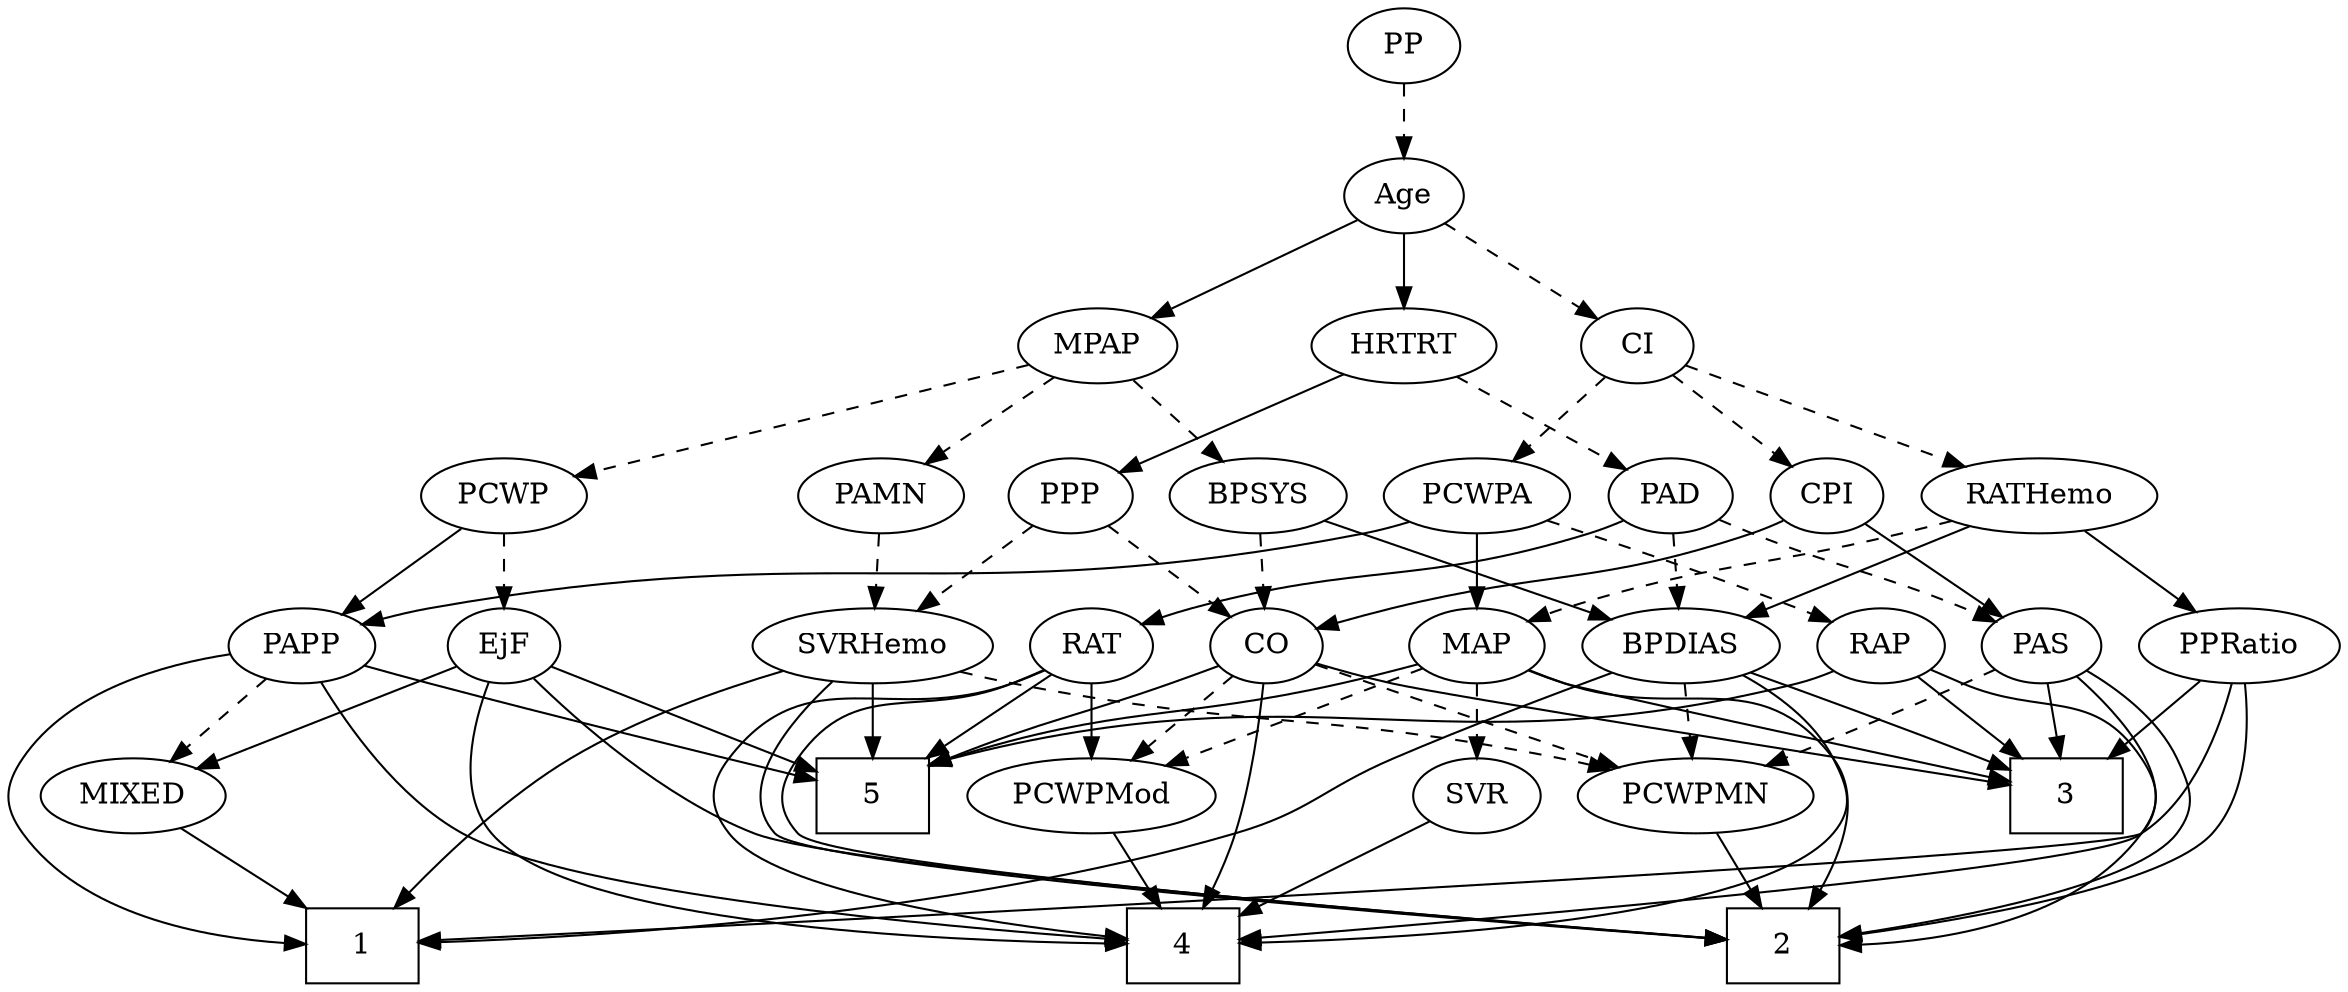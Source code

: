 strict digraph {
	graph [bb="0,0,1054.5,468"];
	node [label="\N"];
	1	[height=0.5,
		pos="161.84,18",
		shape=box,
		width=0.75];
	2	[height=0.5,
		pos="812.84,18",
		shape=box,
		width=0.75];
	3	[height=0.5,
		pos="944.84,90",
		shape=box,
		width=0.75];
	4	[height=0.5,
		pos="543.84,18",
		shape=box,
		width=0.75];
	5	[height=0.5,
		pos="406.84,90",
		shape=box,
		width=0.75];
	Age	[height=0.5,
		pos="644.84,378",
		width=0.75];
	MPAP	[height=0.5,
		pos="505.84,306",
		width=0.97491];
	Age -> MPAP	[pos="e,530.07,319.2 624.03,366.52 601.64,355.24 565.69,337.14 539.31,323.86",
		style=solid];
	CI	[height=0.5,
		pos="752.84,306",
		width=0.75];
	Age -> CI	[pos="e,734.25,319.05 663.66,364.81 680.85,353.67 706.46,337.06 725.84,324.5",
		style=dashed];
	HRTRT	[height=0.5,
		pos="644.84,306",
		width=1.1013];
	Age -> HRTRT	[pos="e,644.84,324.1 644.84,359.7 644.84,351.98 644.84,342.71 644.84,334.11",
		style=solid];
	EjF	[height=0.5,
		pos="228.84,162",
		width=0.75];
	EjF -> 2	[pos="e,785.77,21.281 243.31,146.32 264.55,125.77 306.39,89.057 349.84,72 389.17,56.563 672.51,31.037 775.53,22.159",
		style=solid];
	EjF -> 4	[pos="e,516.8,19.204 221.77,144.41 214.62,124.73 206.83,92.066 223.84,72 259.76,29.647 430.26,21.095 506.66,19.401",
		style=solid];
	EjF -> 5	[pos="e,379.66,101.69 251.75,151.99 281.7,140.21 334.54,119.43 370.12,105.44",
		style=solid];
	MIXED	[height=0.5,
		pos="55.843,90",
		width=1.1193];
	EjF -> MIXED	[pos="e,84.812,102.72 206.23,151.85 177.88,140.38 128.87,120.55 94.52,106.65",
		style=solid];
	RAP	[height=0.5,
		pos="856.84,162",
		width=0.77632];
	RAP -> 2	[pos="e,839.87,18.501 879.09,150.61 883.93,148.4 889.05,146.09 893.84,144 932.2,127.26 957.59,142.79 980.84,108 989.73,94.698 990.3,84.904 \
980.84,72 950.96,31.244 889.67,21.02 849.96,18.893",
		style=solid];
	RAP -> 3	[pos="e,923.25,108.18 873.81,147.5 885.58,138.14 901.57,125.42 915.4,114.42",
		style=solid];
	RAP -> 5	[pos="e,433.99,105.01 835.78,149.85 830.68,147.57 825.17,145.43 819.84,144 660.49,101.1 607.22,150.59 443.88,107.68",
		style=solid];
	MIXED -> 1	[pos="e,136.05,36.032 77.55,74.666 91.859,65.216 110.91,52.635 127.28,41.824",
		style=solid];
	BPSYS	[height=0.5,
		pos="580.84,234",
		width=1.0471];
	MPAP -> BPSYS	[pos="e,564.34,250.4 522.12,289.81 532.27,280.34 545.51,267.97 556.86,257.39",
		style=dashed];
	PAMN	[height=0.5,
		pos="411.84,234",
		width=1.011];
	MPAP -> PAMN	[pos="e,431.16,249.38 486.82,290.83 473.15,280.65 454.52,266.78 439.25,255.41",
		style=dashed];
	PCWP	[height=0.5,
		pos="228.84,234",
		width=0.97491];
	MPAP -> PCWP	[pos="e,259.68,242.79 475.14,297.24 425.02,284.57 325.59,259.45 269.61,245.3",
		style=dashed];
	CO	[height=0.5,
		pos="582.84,162",
		width=0.75];
	BPSYS -> CO	[pos="e,582.35,180.1 581.34,215.7 581.56,207.98 581.82,198.71 582.07,190.11",
		style=dashed];
	BPDIAS	[height=0.5,
		pos="768.84,162",
		width=1.1735];
	BPSYS -> BPDIAS	[pos="e,737.97,174.5 609.81,222.22 641.53,210.4 692.65,191.37 728.34,178.08",
		style=solid];
	PAD	[height=0.5,
		pos="765.84,234",
		width=0.79437];
	PAS	[height=0.5,
		pos="929.84,162",
		width=0.75];
	PAD -> PAS	[pos="e,908.62,173.28 788.28,222.78 793.38,220.51 798.79,218.14 803.84,216 843.51,199.2 854.35,197.21 893.84,180 895.65,179.21 897.5,178.39 \
899.36,177.55",
		style=dashed];
	RAT	[height=0.5,
		pos="501.84,162",
		width=0.75827];
	PAD -> RAT	[pos="e,524.49,172.39 744.27,222.06 739.29,219.82 733.95,217.65 728.84,216 650.39,190.61 626.13,202.65 546.84,180 542.69,178.81 538.37,\
177.41 534.13,175.93",
		style=solid];
	PAD -> BPDIAS	[pos="e,768.11,180.1 766.58,215.7 766.92,207.98 767.31,198.71 767.68,190.11",
		style=dashed];
	CO -> 3	[pos="e,917.68,95.228 606.48,152.96 616.13,149.87 627.44,146.49 637.84,144 688.62,131.82 837.45,107.86 907.53,96.823",
		style=solid];
	CO -> 4	[pos="e,551.64,36.391 580.34,144.05 577.45,125.98 572.15,96.634 564.84,72 562.25,63.27 558.81,53.97 555.47,45.637",
		style=solid];
	CO -> 5	[pos="e,433.87,104.04 560.01,152.37 526.84,139.83 467.24,117.29 443.18,107.82",
		style=solid];
	PCWPMod	[height=0.5,
		pos="503.84,90",
		width=1.4443];
	CO -> PCWPMod	[pos="e,521.91,107.01 567.24,147.17 556.54,137.69 542.1,124.9 529.7,113.91",
		style=dashed];
	PCWPMN	[height=0.5,
		pos="773.84,90",
		width=1.3902];
	CO -> PCWPMN	[pos="e,740.11,103.36 605.88,152.56 636.71,141.26 691.96,121.01 730.65,106.83",
		style=dashed];
	PAS -> 2	[pos="e,839.95,22.754 951.41,150.93 967.48,142.11 988.25,127.64 997.84,108 1004.9,93.623 1007.5,84.777 997.84,72 980.09,48.449 898.84,\
32.174 850.11,24.341",
		style=solid];
	PAS -> 3	[pos="e,941.14,108.28 933.47,144.05 935.14,136.26 937.17,126.82 939.04,118.08",
		style=solid];
	PAS -> 4	[pos="e,570.86,21.29 947.02,147.86 969,129.49 1001.9,95.726 980.84,72 967.6,57.049 684.44,31.163 581.14,22.179",
		style=solid];
	PAS -> PCWPMN	[pos="e,804.52,104.29 908.56,150.84 903.74,148.57 898.62,146.18 893.84,144 867.26,131.86 837.18,118.57 813.78,108.34",
		style=dashed];
	SVRHemo	[height=0.5,
		pos="406.84,162",
		width=1.3902];
	PAMN -> SVRHemo	[pos="e,408.07,180.1 410.61,215.7 410.06,207.98 409.39,198.71 408.78,190.11",
		style=dashed];
	RATHemo	[height=0.5,
		pos="933.84,234",
		width=1.3721];
	RATHemo -> BPDIAS	[pos="e,797.8,175.29 902.81,219.83 875.72,208.34 836.3,191.62 807.23,179.29",
		style=solid];
	MAP	[height=0.5,
		pos="677.84,162",
		width=0.84854];
	RATHemo -> MAP	[pos="e,701.27,173.78 897.12,221.87 890.08,219.84 882.75,217.8 875.84,216 806.14,197.86 786.37,202.17 717.84,180 715.46,179.23 713.01,\
178.37 710.57,177.46",
		style=dashed];
	PPRatio	[height=0.5,
		pos="1014.8,162",
		width=1.1013];
	RATHemo -> PPRatio	[pos="e,997.09,178.34 952.22,217.12 963.25,207.59 977.43,195.33 989.51,184.89",
		style=solid];
	CPI	[height=0.5,
		pos="839.84,234",
		width=0.75];
	CPI -> CO	[pos="e,606.54,170.81 819.24,222.29 814.28,219.99 808.95,217.73 803.84,216 732.36,191.73 710.86,199.16 637.84,180 630.89,178.18 623.51,\
176.04 616.48,173.9",
		style=solid];
	CPI -> PAS	[pos="e,912.99,176.11 856.77,219.83 870.35,209.27 889.6,194.3 904.94,182.37",
		style=solid];
	RAT -> 2	[pos="e,785.84,21.251 480.65,150.65 475.82,148.39 470.68,146.05 465.84,144 424.29,126.35 396.5,145.16 370.84,108 361.75,94.833 360.22,\
83.968 370.84,72 384.28,56.857 671.88,30.992 775.8,22.105",
		style=solid];
	RAT -> 4	[pos="e,516.52,21.933 480.78,150.33 475.94,148.08 470.76,145.84 465.84,144 410.49,123.31 373.53,155.11 337.84,108 328.18,95.246 328.04,\
84.645 337.84,72 358.31,45.597 452.75,30.04 506.38,23.188",
		style=solid];
	RAT -> 5	[pos="e,430.03,108.08 483.97,147.83 471.1,138.34 453.38,125.29 438.17,114.08",
		style=solid];
	RAT -> PCWPMod	[pos="e,503.35,108.1 502.34,143.7 502.56,135.98 502.82,126.71 503.07,118.11",
		style=solid];
	SVR	[height=0.5,
		pos="677.84,90",
		width=0.77632];
	SVR -> 4	[pos="e,571.12,33.25 656.91,78.062 636.41,67.356 604.77,50.828 580.17,37.976",
		style=solid];
	PCWPMod -> 4	[pos="e,533.97,36.275 513.53,72.055 518.13,64.007 523.73,54.205 528.86,45.226",
		style=solid];
	PCWPA	[height=0.5,
		pos="677.84,234",
		width=1.1555];
	PCWPA -> RAP	[pos="e,835.05,173.34 709.12,222.07 738.07,211.78 782.18,195.66 819.84,180 821.7,179.23 823.61,178.41 825.52,177.58",
		style=dashed];
	PCWPA -> MAP	[pos="e,677.84,180.1 677.84,215.7 677.84,207.98 677.84,198.71 677.84,190.11",
		style=solid];
	PAPP	[height=0.5,
		pos="133.84,162",
		width=0.88464];
	PCWPA -> PAPP	[pos="e,160.6,171.92 647.77,221.45 641.28,219.33 634.4,217.36 627.84,216 437.92,176.48 383.65,215.03 192.84,180 185.49,178.65 177.74,176.76 \
170.36,174.74",
		style=solid];
	PCWPMN -> 2	[pos="e,803.22,36.275 783.28,72.055 787.77,64.007 793.23,54.205 798.23,45.226",
		style=solid];
	SVRHemo -> 1	[pos="e,177.29,36.217 367.2,150.91 337,142.2 295.09,127.87 261.84,108 232.26,90.312 203.39,63.247 184.34,43.607",
		style=solid];
	SVRHemo -> 2	[pos="e,785.83,21.171 387.81,145.13 367.3,126.16 340.1,94.192 359.84,72 373.66,56.469 669.74,30.746 775.61,22.01",
		style=solid];
	SVRHemo -> 5	[pos="e,406.84,108.1 406.84,143.7 406.84,135.98 406.84,126.71 406.84,118.11",
		style=solid];
	SVRHemo -> PCWPMN	[pos="e,737.22,102.39 443.47,149.61 450.83,147.55 458.55,145.57 465.84,144 575.16,120.47 605.53,131.53 714.84,108 718.95,107.12 723.18,\
106.1 727.42,105.02",
		style=dashed];
	BPDIAS -> 1	[pos="e,189.33,19.684 738.92,149.1 712.87,138.62 674.15,122.77 640.84,108 606.68,92.846 600.69,82.565 564.84,72 434.46,33.58 272.14,22.971 \
199.75,20.073",
		style=solid];
	BPDIAS -> 3	[pos="e,917.53,102.41 799.2,149.27 826.61,138.64 868,122.46 903.84,108 905.23,107.44 906.64,106.87 908.06,106.29",
		style=solid];
	BPDIAS -> 4	[pos="e,571.13,19.742 794.29,147.45 808.48,138.37 824.86,124.97 832.84,108 839.65,93.521 843.09,84.292 832.84,72 801.24,34.073 652.21,\
23.2 581.39,20.152",
		style=solid];
	BPDIAS -> PCWPMN	[pos="e,772.62,108.1 770.08,143.7 770.63,135.98 771.29,126.71 771.91,118.11",
		style=dashed];
	MAP -> 2	[pos="e,824.09,36.064 701.8,150.36 707.05,148.16 712.6,145.93 717.84,144 768.1,125.5 801.13,151.16 832.84,108 846.24,89.768 838.46,64.168 \
828.96,45.101",
		style=solid];
	MAP -> 3	[pos="e,917.68,97.066 701.28,150.25 706.65,148 712.39,145.78 717.84,144 735.8,138.14 848.3,112.64 907.89,99.26",
		style=solid];
	MAP -> 5	[pos="e,434.08,104.69 651.24,152.85 641.14,149.89 629.51,146.62 618.84,144 544.34,125.68 520.45,132.62 443.71,107.87",
		style=solid];
	MAP -> SVR	[pos="e,677.84,108.1 677.84,143.7 677.84,135.98 677.84,126.71 677.84,118.11",
		style=dashed];
	MAP -> PCWPMod	[pos="e,536.59,104.17 653.28,151.12 625.49,139.94 579.72,121.53 546.15,108.02",
		style=dashed];
	PP	[height=0.5,
		pos="644.84,450",
		width=0.75];
	PP -> Age	[pos="e,644.84,396.1 644.84,431.7 644.84,423.98 644.84,414.71 644.84,406.11",
		style=dashed];
	PPP	[height=0.5,
		pos="497.84,234",
		width=0.75];
	PPP -> CO	[pos="e,566.5,176.46 514.23,219.5 526.81,209.14 544.38,194.67 558.59,182.97",
		style=dashed];
	PPP -> SVRHemo	[pos="e,427.06,178.55 480.73,219.83 467.87,209.94 449.97,196.18 435.02,184.67",
		style=dashed];
	PPRatio -> 1	[pos="e,188.97,20.354 1013.7,143.99 1011.2,123.25 1003.7,88.881 980.84,72 964.88,60.235 357.26,28.848 199.14,20.867",
		style=solid];
	PPRatio -> 2	[pos="e,840.03,22.065 1020.5,143.97 1025.7,124.46 1030.7,92.553 1014.8,72 994.86,46.097 902.66,30.376 850,23.354",
		style=solid];
	PPRatio -> 3	[pos="e,962.14,108.29 998.96,145.12 990.22,136.37 979.18,125.33 969.35,115.51",
		style=solid];
	PCWP -> EjF	[pos="e,228.84,180.1 228.84,215.7 228.84,207.98 228.84,198.71 228.84,190.11",
		style=dashed];
	PCWP -> PAPP	[pos="e,152.39,176.67 209.62,218.83 195.53,208.45 176.22,194.23 160.62,182.73",
		style=solid];
	CI -> RATHemo	[pos="e,901.33,247.57 775.77,296.13 804.81,284.9 855.42,265.33 891.55,251.36",
		style=dashed];
	CI -> CPI	[pos="e,823.12,248.46 769.62,291.5 782.5,281.14 800.48,266.67 815.02,254.97",
		style=dashed];
	CI -> PCWPA	[pos="e,694.56,250.61 737.67,290.83 727.41,281.27 713.66,268.43 701.93,257.48",
		style=dashed];
	PAPP -> 1	[pos="e,134.73,19.345 102.88,157.7 72.626,152.64 28.105,139.91 6.8434,108 -2.0281,94.685 -2.4618,85.016 6.8434,72 33.413,34.835 87.671,\
23.443 124.41,20.113",
		style=solid];
	PAPP -> 4	[pos="e,516.63,20.893 142.96,144.42 155.25,123.79 179.18,89.181 209.84,72 260.23,43.77 430.45,27.627 506.54,21.667",
		style=solid];
	PAPP -> 5	[pos="e,379.73,97.367 161.4,152.83 171.29,149.95 182.55,146.76 192.84,144 254.67,127.44 327.03,109.9 369.78,99.729",
		style=solid];
	PAPP -> MIXED	[pos="e,73.172,106.55 117.3,146.15 106.66,136.61 92.643,124.03 80.68,113.29",
		style=dashed];
	HRTRT -> PAD	[pos="e,745.5,246.77 668.46,291.34 687.99,280.04 715.81,263.94 736.72,251.85",
		style=dashed];
	HRTRT -> PPP	[pos="e,519.13,245.14 618.56,292.49 593.26,280.44 555.01,262.22 528.37,249.54",
		style=solid];
}
